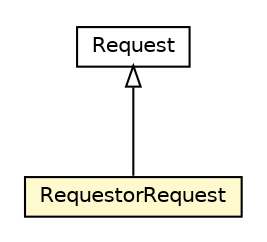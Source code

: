 #!/usr/local/bin/dot
#
# Class diagram 
# Generated by UMLGraph version R5_6-24-gf6e263 (http://www.umlgraph.org/)
#

digraph G {
	edge [fontname="Helvetica",fontsize=10,labelfontname="Helvetica",labelfontsize=10];
	node [fontname="Helvetica",fontsize=10,shape=plaintext];
	nodesep=0.25;
	ranksep=0.5;
	// com.google.gwt.http.client.RequestorRequest
	c67548 [label=<<table title="com.google.gwt.http.client.RequestorRequest" border="0" cellborder="1" cellspacing="0" cellpadding="2" port="p" bgcolor="lemonChiffon" href="./RequestorRequest.html">
		<tr><td><table border="0" cellspacing="0" cellpadding="1">
<tr><td align="center" balign="center"> RequestorRequest </td></tr>
		</table></td></tr>
		</table>>, URL="./RequestorRequest.html", fontname="Helvetica", fontcolor="black", fontsize=10.0];
	//com.google.gwt.http.client.RequestorRequest extends com.google.gwt.http.client.Request
	c67611:p -> c67548:p [dir=back,arrowtail=empty];
	// com.google.gwt.http.client.Request
	c67611 [label=<<table title="com.google.gwt.http.client.Request" border="0" cellborder="1" cellspacing="0" cellpadding="2" port="p" href="http://java.sun.com/j2se/1.4.2/docs/api/com/google/gwt/http/client/Request.html">
		<tr><td><table border="0" cellspacing="0" cellpadding="1">
<tr><td align="center" balign="center"> Request </td></tr>
		</table></td></tr>
		</table>>, URL="http://java.sun.com/j2se/1.4.2/docs/api/com/google/gwt/http/client/Request.html", fontname="Helvetica", fontcolor="black", fontsize=10.0];
}

